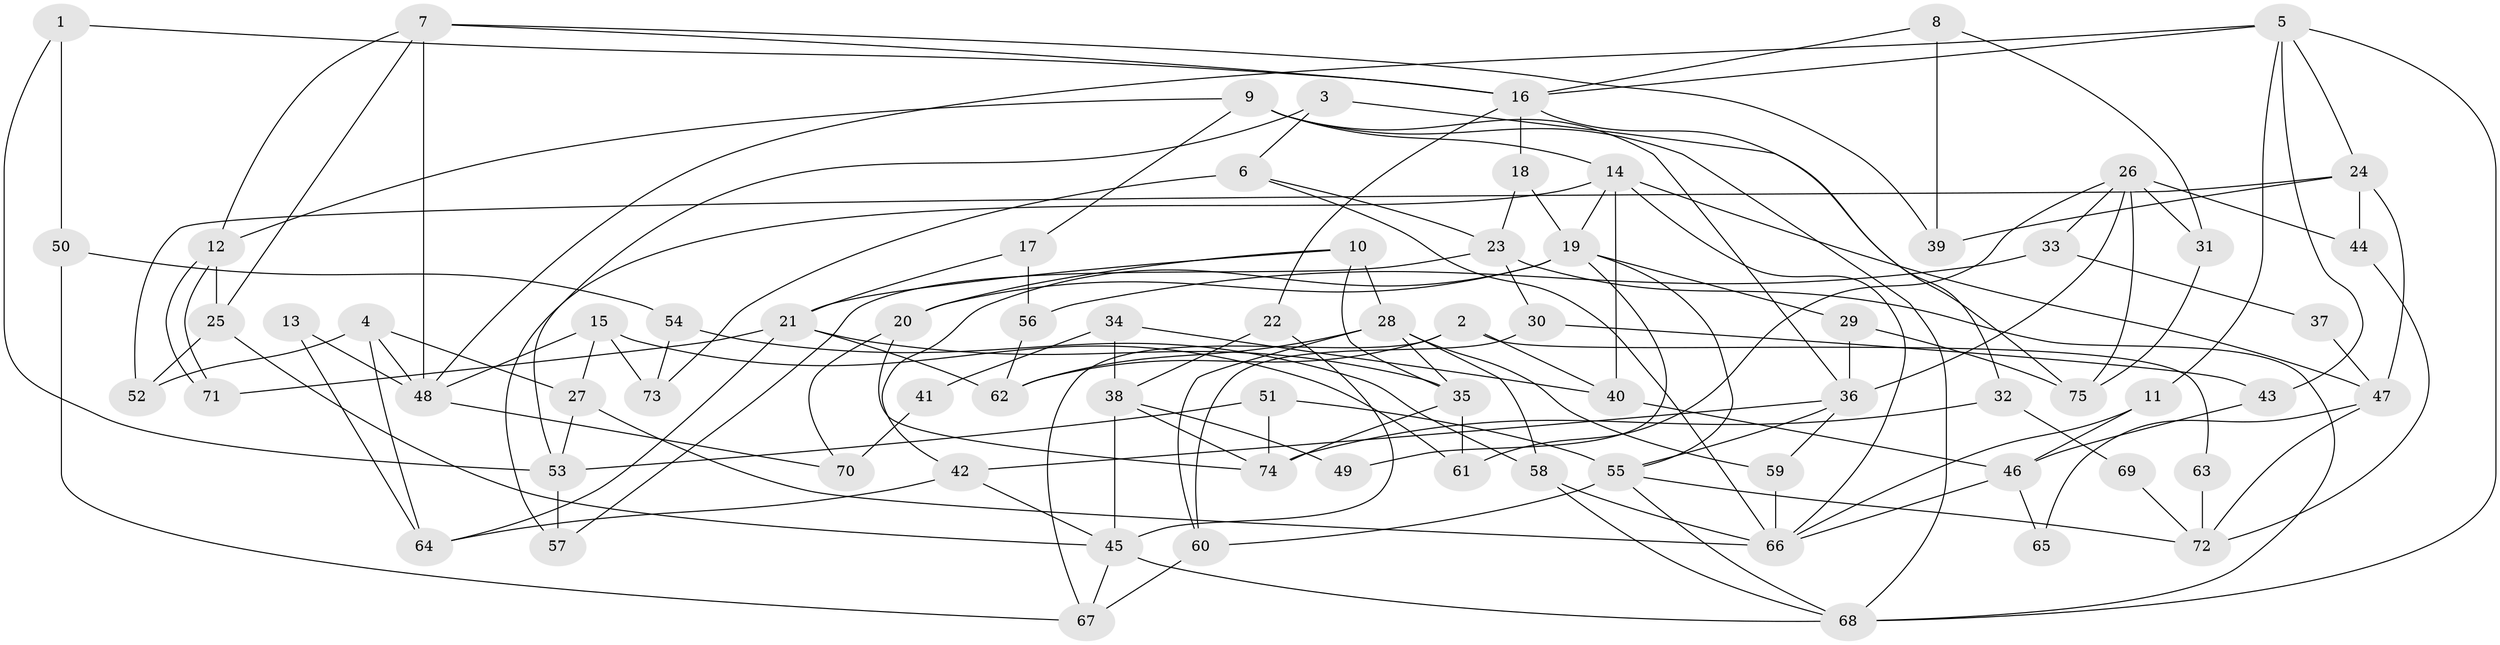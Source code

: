 // coarse degree distribution, {3: 0.24444444444444444, 4: 0.13333333333333333, 5: 0.15555555555555556, 7: 0.1111111111111111, 6: 0.13333333333333333, 8: 0.15555555555555556, 9: 0.022222222222222223, 2: 0.044444444444444446}
// Generated by graph-tools (version 1.1) at 2025/24/03/03/25 07:24:03]
// undirected, 75 vertices, 150 edges
graph export_dot {
graph [start="1"]
  node [color=gray90,style=filled];
  1;
  2;
  3;
  4;
  5;
  6;
  7;
  8;
  9;
  10;
  11;
  12;
  13;
  14;
  15;
  16;
  17;
  18;
  19;
  20;
  21;
  22;
  23;
  24;
  25;
  26;
  27;
  28;
  29;
  30;
  31;
  32;
  33;
  34;
  35;
  36;
  37;
  38;
  39;
  40;
  41;
  42;
  43;
  44;
  45;
  46;
  47;
  48;
  49;
  50;
  51;
  52;
  53;
  54;
  55;
  56;
  57;
  58;
  59;
  60;
  61;
  62;
  63;
  64;
  65;
  66;
  67;
  68;
  69;
  70;
  71;
  72;
  73;
  74;
  75;
  1 -- 16;
  1 -- 53;
  1 -- 50;
  2 -- 62;
  2 -- 40;
  2 -- 63;
  2 -- 67;
  3 -- 6;
  3 -- 53;
  3 -- 75;
  4 -- 48;
  4 -- 27;
  4 -- 52;
  4 -- 64;
  5 -- 68;
  5 -- 48;
  5 -- 11;
  5 -- 16;
  5 -- 24;
  5 -- 43;
  6 -- 66;
  6 -- 73;
  6 -- 23;
  7 -- 12;
  7 -- 16;
  7 -- 25;
  7 -- 39;
  7 -- 48;
  8 -- 39;
  8 -- 16;
  8 -- 31;
  9 -- 36;
  9 -- 14;
  9 -- 12;
  9 -- 17;
  9 -- 68;
  10 -- 28;
  10 -- 35;
  10 -- 20;
  10 -- 21;
  11 -- 46;
  11 -- 66;
  12 -- 71;
  12 -- 71;
  12 -- 25;
  13 -- 64;
  13 -- 48;
  14 -- 47;
  14 -- 19;
  14 -- 40;
  14 -- 57;
  14 -- 66;
  15 -- 61;
  15 -- 27;
  15 -- 48;
  15 -- 73;
  16 -- 18;
  16 -- 22;
  16 -- 32;
  17 -- 21;
  17 -- 56;
  18 -- 19;
  18 -- 23;
  19 -- 42;
  19 -- 29;
  19 -- 20;
  19 -- 49;
  19 -- 55;
  20 -- 70;
  20 -- 74;
  21 -- 35;
  21 -- 62;
  21 -- 64;
  21 -- 71;
  22 -- 45;
  22 -- 38;
  23 -- 68;
  23 -- 30;
  23 -- 57;
  24 -- 52;
  24 -- 39;
  24 -- 44;
  24 -- 47;
  25 -- 45;
  25 -- 52;
  26 -- 75;
  26 -- 36;
  26 -- 31;
  26 -- 33;
  26 -- 44;
  26 -- 61;
  27 -- 53;
  27 -- 66;
  28 -- 60;
  28 -- 58;
  28 -- 35;
  28 -- 59;
  28 -- 62;
  29 -- 36;
  29 -- 75;
  30 -- 60;
  30 -- 43;
  31 -- 75;
  32 -- 74;
  32 -- 69;
  33 -- 56;
  33 -- 37;
  34 -- 40;
  34 -- 38;
  34 -- 41;
  35 -- 74;
  35 -- 61;
  36 -- 55;
  36 -- 59;
  36 -- 42;
  37 -- 47;
  38 -- 45;
  38 -- 49;
  38 -- 74;
  40 -- 46;
  41 -- 70;
  42 -- 64;
  42 -- 45;
  43 -- 46;
  44 -- 72;
  45 -- 67;
  45 -- 68;
  46 -- 66;
  46 -- 65;
  47 -- 72;
  47 -- 65;
  48 -- 70;
  50 -- 67;
  50 -- 54;
  51 -- 74;
  51 -- 55;
  51 -- 53;
  53 -- 57;
  54 -- 58;
  54 -- 73;
  55 -- 68;
  55 -- 60;
  55 -- 72;
  56 -- 62;
  58 -- 66;
  58 -- 68;
  59 -- 66;
  60 -- 67;
  63 -- 72;
  69 -- 72;
}
